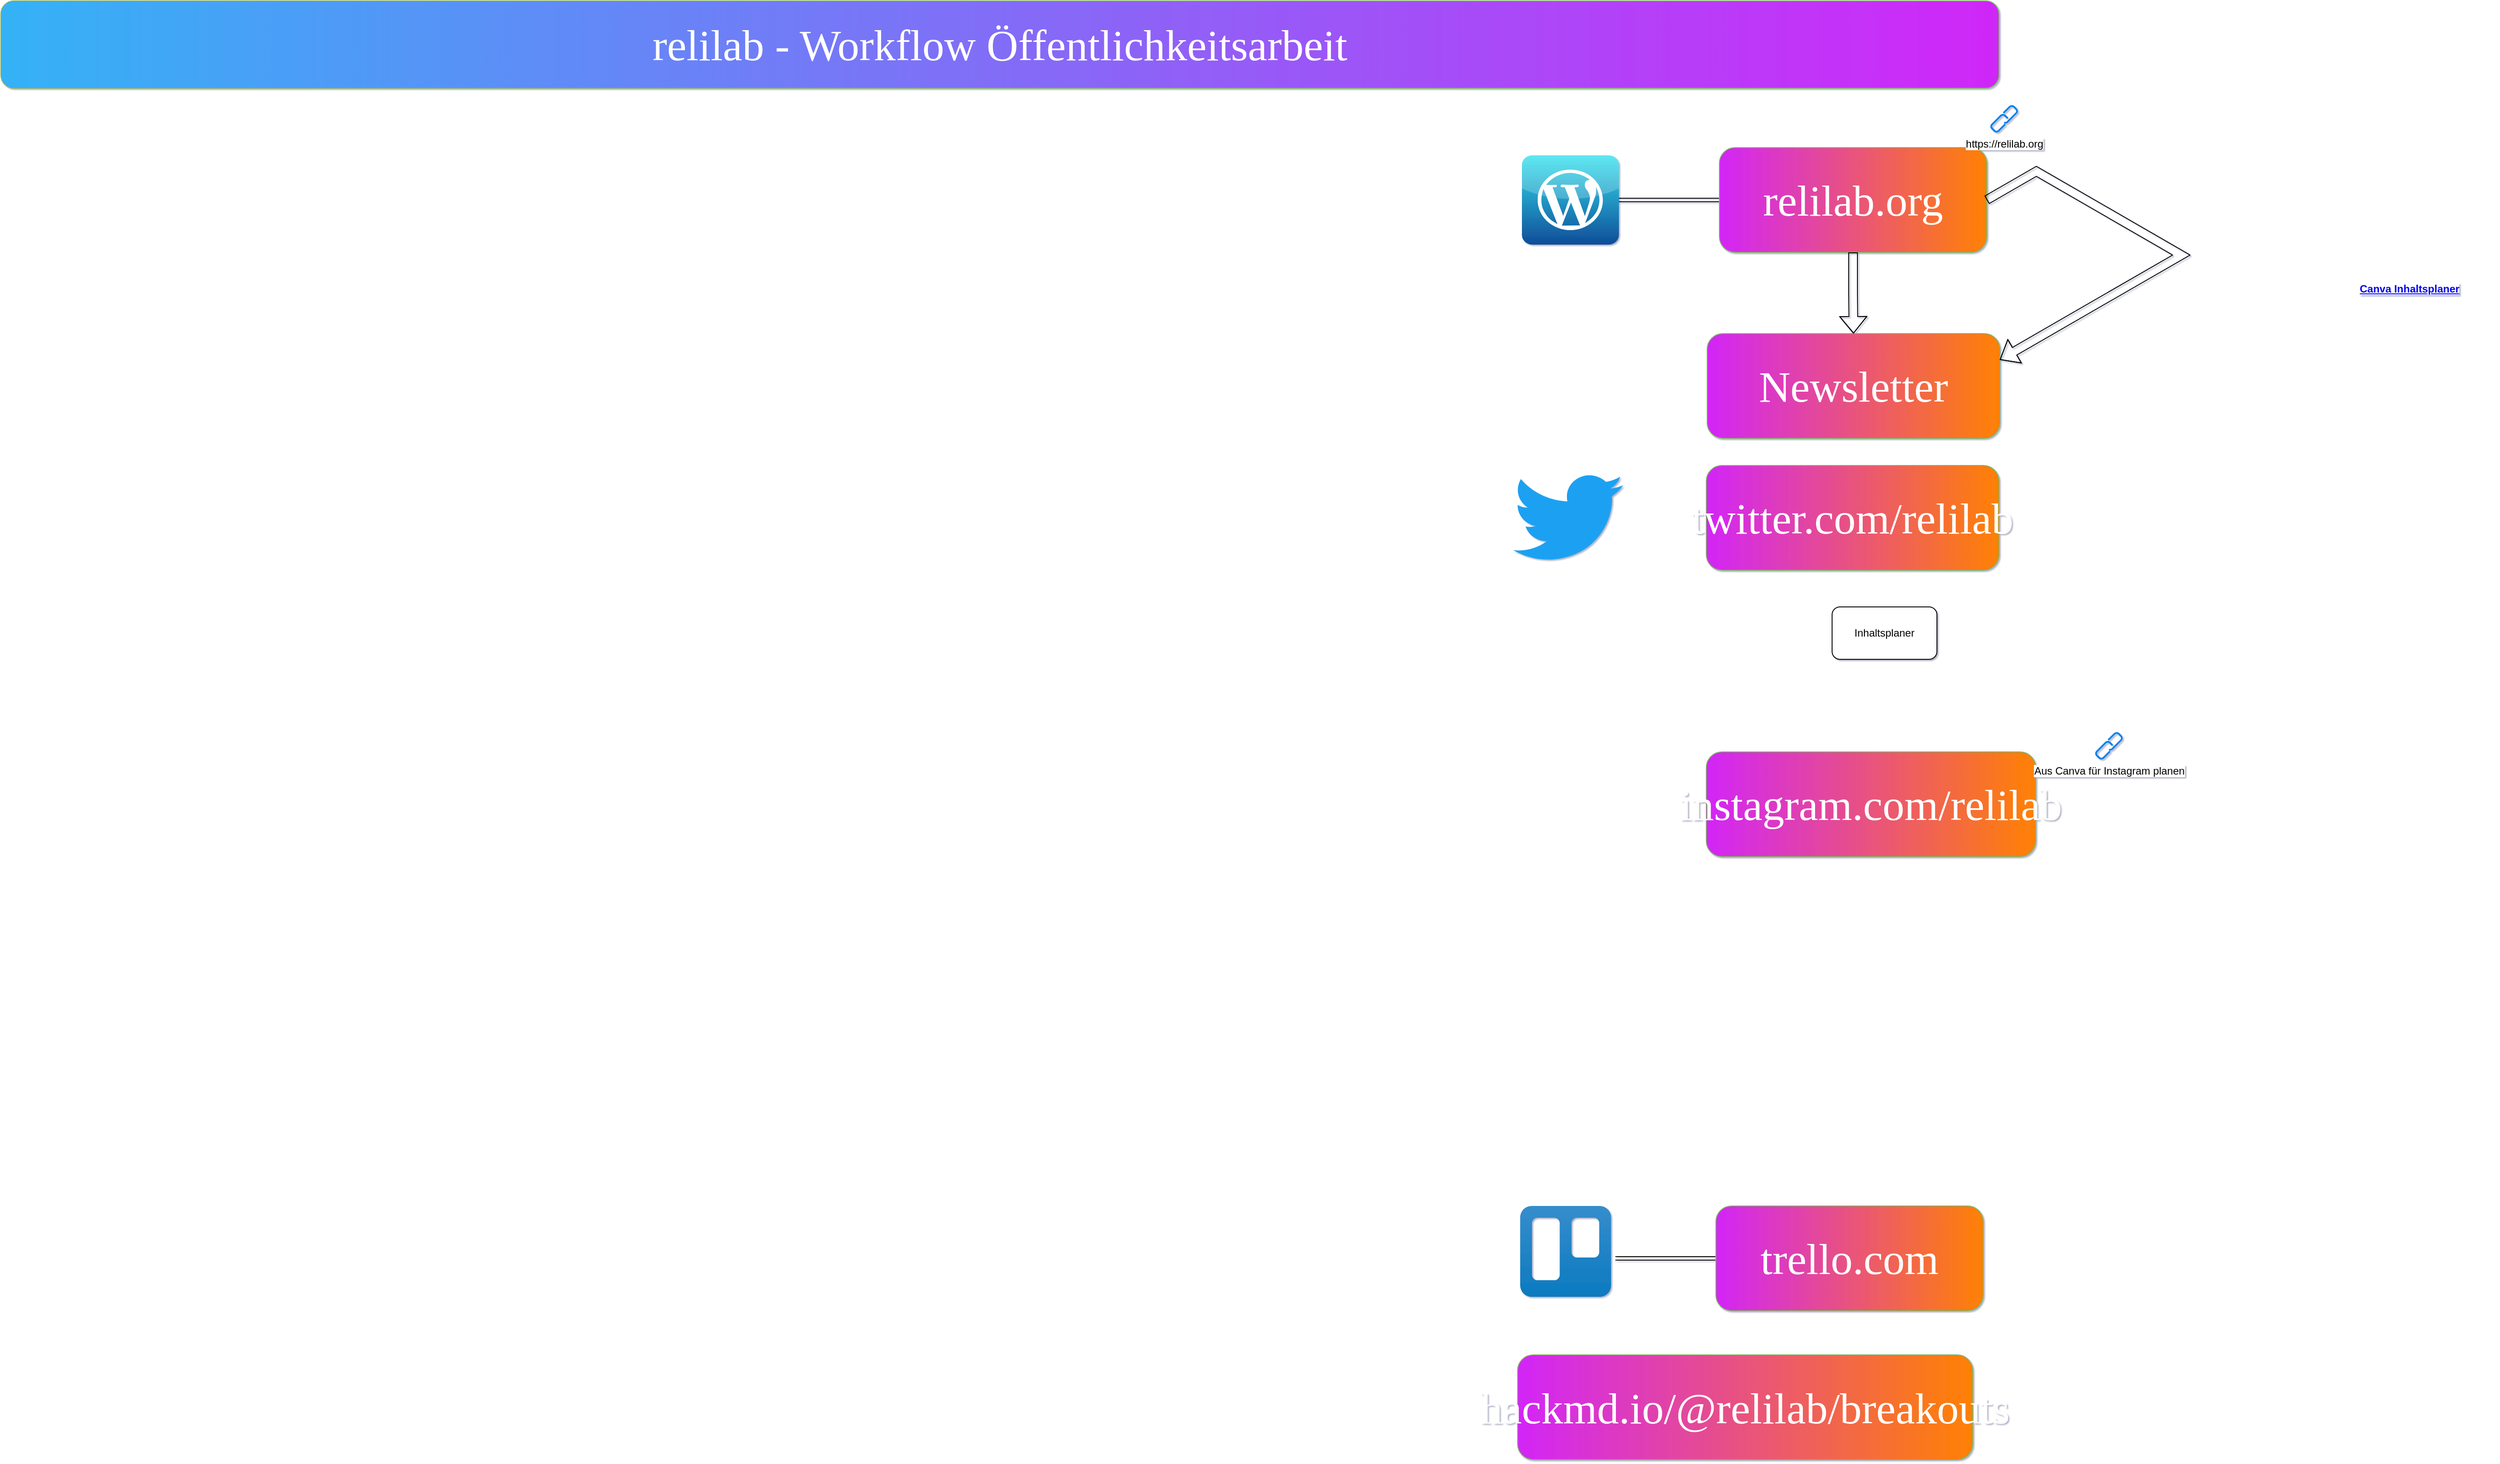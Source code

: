 <mxfile version="20.5.3" type="github">
  <diagram name="Page-1" id="c7558073-3199-34d8-9f00-42111426c3f3">
    <mxGraphModel dx="2222" dy="1767" grid="0" gridSize="10" guides="1" tooltips="1" connect="1" arrows="1" fold="1" page="0" pageScale="1" pageWidth="827" pageHeight="1169" background="#ffffff" math="0" shadow="1">
      <root>
        <mxCell id="0" />
        <mxCell id="1" parent="0" />
        <mxCell id="CvmV0N3J7cFWJk9qTeNM-98" value="&lt;font style=&quot;font-size: 50px&quot;&gt;relilab - Workflow Öffentlichkeitsarbeit&lt;/font&gt;" style="whiteSpace=wrap;html=1;fontFamily=yanone kaffeesatz;fontSource=https%3A%2F%2Ffonts.googleapis.com%2Fcss%3Ffamily%3Dyanone%2Bkaffeesatz;strokeColor=#82b366;fontStyle=0;labelBackgroundColor=none;labelBorderColor=none;gradientDirection=east;fontColor=#FFFFFF;rounded=1;fillColor=#34b2f6;gradientColor=#d027f8;fontSize=25;verticalAlign=middle;textDirection=ltr;horizontal=1;" parent="1" vertex="1">
          <mxGeometry x="-66" y="-537" width="2287" height="100" as="geometry" />
        </mxCell>
        <mxCell id="CvmV0N3J7cFWJk9qTeNM-125" value="Newsletter" style="whiteSpace=wrap;html=1;fontFamily=yanone kaffeesatz;fontSource=https%3A%2F%2Ffonts.googleapis.com%2Fcss%3Ffamily%3Dyanone%2Bkaffeesatz;strokeColor=#82b366;fontStyle=0;labelBackgroundColor=none;labelBorderColor=none;gradientDirection=east;fillColor=#d225f8;gradientColor=#ff8103;fontColor=#FFFFFF;rounded=1;sketch=0;fontSize=50;verticalAlign=middle;" parent="1" vertex="1">
          <mxGeometry x="1887" y="-156" width="335" height="120" as="geometry" />
        </mxCell>
        <mxCell id="2T0e-qGv-KkMXz0yLl3p-82" value="" style="dashed=0;outlineConnect=0;html=1;align=center;labelPosition=center;verticalLabelPosition=bottom;verticalAlign=top;shape=mxgraph.weblogos.twitter;fillColor=#1DA1F2;strokeColor=none;rounded=1;sketch=0;fontFamily=yanone kaffeesatz;fontSource=https%3A%2F%2Ffonts.googleapis.com%2Fcss%3Ffamily%3Dyanone%2Bkaffeesatz;fontSize=50;" parent="1" vertex="1">
          <mxGeometry x="1665" y="3" width="126" height="104" as="geometry" />
        </mxCell>
        <mxCell id="NoVdrWzSMcbFDA59EJDr-10" value="" style="group" parent="1" vertex="1" connectable="0">
          <mxGeometry x="1675" y="-369" width="532" height="122" as="geometry" />
        </mxCell>
        <UserObject label="" link="https://relilab.org" id="NoVdrWzSMcbFDA59EJDr-2">
          <mxCell style="dashed=0;outlineConnect=0;html=1;align=center;labelPosition=center;verticalLabelPosition=bottom;verticalAlign=top;shape=mxgraph.webicons.wordpress_2;fillColor=#35E2EE;gradientColor=#0E4D99" parent="NoVdrWzSMcbFDA59EJDr-10" vertex="1">
            <mxGeometry y="8.9" width="111" height="102.2" as="geometry" />
          </mxCell>
        </UserObject>
        <mxCell id="NoVdrWzSMcbFDA59EJDr-8" style="edgeStyle=orthogonalEdgeStyle;rounded=0;orthogonalLoop=1;jettySize=auto;html=1;shape=link;" parent="NoVdrWzSMcbFDA59EJDr-10" source="NoVdrWzSMcbFDA59EJDr-7" target="NoVdrWzSMcbFDA59EJDr-2" edge="1">
          <mxGeometry relative="1" as="geometry" />
        </mxCell>
        <mxCell id="NoVdrWzSMcbFDA59EJDr-7" value="relilab.org" style="whiteSpace=wrap;html=1;fontFamily=yanone kaffeesatz;fontSource=https%3A%2F%2Ffonts.googleapis.com%2Fcss%3Ffamily%3Dyanone%2Bkaffeesatz;strokeColor=#82b366;fontStyle=0;labelBackgroundColor=none;labelBorderColor=none;gradientDirection=east;fillColor=#d225f8;gradientColor=#ff8103;fontColor=#FFFFFF;rounded=1;sketch=0;fontSize=50;" parent="NoVdrWzSMcbFDA59EJDr-10" vertex="1">
          <mxGeometry x="226" width="306" height="120" as="geometry" />
        </mxCell>
        <mxCell id="NoVdrWzSMcbFDA59EJDr-21" value="" style="shape=image;html=1;verticalAlign=top;verticalLabelPosition=bottom;labelBackgroundColor=#ffffff;imageAspect=0;aspect=fixed;image=https://cdn3.iconfinder.com/data/icons/2018-social-media-logotypes/1000/2018_social_media_popular_app_logo_instagram-128.png" parent="1" vertex="1">
          <mxGeometry x="1661" y="323" width="128" height="128" as="geometry" />
        </mxCell>
        <mxCell id="NoVdrWzSMcbFDA59EJDr-23" value="instagram.com/relilab" style="whiteSpace=wrap;html=1;fontFamily=yanone kaffeesatz;fontSource=https%3A%2F%2Ffonts.googleapis.com%2Fcss%3Ffamily%3Dyanone%2Bkaffeesatz;strokeColor=#82b366;fontStyle=0;labelBackgroundColor=none;labelBorderColor=none;gradientDirection=east;fillColor=#d225f8;gradientColor=#ff8103;fontColor=#FFFFFF;rounded=1;sketch=0;fontSize=50;" parent="1" vertex="1">
          <mxGeometry x="1886" y="323" width="377" height="120" as="geometry" />
        </mxCell>
        <mxCell id="NoVdrWzSMcbFDA59EJDr-24" value="" style="shape=image;verticalLabelPosition=bottom;verticalAlign=top;imageAspect=0;image=https://scontent-muc2-1.xx.fbcdn.net/v/t1.643-9/148889662_10219783912331641_6564038761010964186_n.jpg?_nc_cat=103&amp;ccb=1-7&amp;_nc_sid=8631f5&amp;_nc_ohc=cS952StNupAAX849W7g&amp;_nc_ht=scontent-muc2-1.xx&amp;oh=00_AfDyzGemaeMXFrl7AIdIuNSyyX0iy0znMBKs7jcaRFJ9vg&amp;oe=639092F1" parent="1" vertex="1">
          <mxGeometry x="1870" y="498" width="520" height="271" as="geometry" />
        </mxCell>
        <mxCell id="NoVdrWzSMcbFDA59EJDr-26" value="" style="shape=image;html=1;verticalAlign=top;verticalLabelPosition=bottom;labelBackgroundColor=#ffffff;imageAspect=0;aspect=fixed;image=https://cdn1.iconfinder.com/data/icons/social-media-2285/512/Colored_Facebook3_svg-128.png" parent="1" vertex="1">
          <mxGeometry x="1661" y="564" width="128" height="128" as="geometry" />
        </mxCell>
        <mxCell id="NoVdrWzSMcbFDA59EJDr-27" value="" style="edgeStyle=orthogonalEdgeStyle;shape=flexArrow;rounded=0;orthogonalLoop=1;jettySize=auto;html=1;" parent="1" source="NoVdrWzSMcbFDA59EJDr-7" target="CvmV0N3J7cFWJk9qTeNM-125" edge="1">
          <mxGeometry relative="1" as="geometry" />
        </mxCell>
        <mxCell id="NoVdrWzSMcbFDA59EJDr-28" value="twitter.com/relilab" style="whiteSpace=wrap;html=1;fontFamily=yanone kaffeesatz;fontSource=https%3A%2F%2Ffonts.googleapis.com%2Fcss%3Ffamily%3Dyanone%2Bkaffeesatz;strokeColor=#82b366;fontStyle=0;labelBackgroundColor=none;labelBorderColor=none;gradientDirection=east;fillColor=#d225f8;gradientColor=#ff8103;fontColor=#FFFFFF;rounded=1;sketch=0;fontSize=50;verticalAlign=middle;" parent="1" vertex="1">
          <mxGeometry x="1886" y="-5" width="335" height="120" as="geometry" />
        </mxCell>
        <mxCell id="NoVdrWzSMcbFDA59EJDr-19" style="edgeStyle=orthogonalEdgeStyle;rounded=0;orthogonalLoop=1;jettySize=auto;html=1;shape=link;" parent="1" source="NoVdrWzSMcbFDA59EJDr-20" edge="1">
          <mxGeometry relative="1" as="geometry">
            <mxPoint x="1782" y="903" as="targetPoint" />
          </mxGeometry>
        </mxCell>
        <mxCell id="NoVdrWzSMcbFDA59EJDr-16" value="" style="image;image=img/lib/atlassian/Trello_Logo.svg;" parent="1" vertex="1">
          <mxGeometry x="1673" y="843" width="104" height="104" as="geometry" />
        </mxCell>
        <mxCell id="NoVdrWzSMcbFDA59EJDr-20" value="trello.com" style="whiteSpace=wrap;html=1;fontFamily=yanone kaffeesatz;fontSource=https%3A%2F%2Ffonts.googleapis.com%2Fcss%3Ffamily%3Dyanone%2Bkaffeesatz;strokeColor=#82b366;fontStyle=0;labelBackgroundColor=none;labelBorderColor=none;gradientDirection=east;fillColor=#d225f8;gradientColor=#ff8103;fontColor=#FFFFFF;rounded=1;sketch=0;fontSize=50;" parent="1" vertex="1">
          <mxGeometry x="1897" y="843" width="306" height="120" as="geometry" />
        </mxCell>
        <UserObject label="" link="https://hackmd.io/@relilab/breakouts#/" id="NoVdrWzSMcbFDA59EJDr-31">
          <mxCell style="shape=image;html=1;verticalAlign=top;verticalLabelPosition=bottom;labelBackgroundColor=#ffffff;imageAspect=0;aspect=fixed;image=https://cdn2.iconfinder.com/data/icons/user-interface-ui-1-set/64/link-chain-hyperlink-linked-internet-128.png" parent="1" vertex="1">
            <mxGeometry x="2222" y="1031" width="85" height="85" as="geometry" />
          </mxCell>
        </UserObject>
        <mxCell id="NoVdrWzSMcbFDA59EJDr-32" value="hackmd.io/@relilab/breakouts" style="whiteSpace=wrap;html=1;fontFamily=yanone kaffeesatz;fontSource=https%3A%2F%2Ffonts.googleapis.com%2Fcss%3Ffamily%3Dyanone%2Bkaffeesatz;strokeColor=#82b366;fontStyle=0;labelBackgroundColor=none;labelBorderColor=none;gradientDirection=east;fillColor=#d225f8;gradientColor=#ff8103;fontColor=#FFFFFF;rounded=1;sketch=0;fontSize=50;verticalAlign=middle;" parent="1" vertex="1">
          <mxGeometry x="1670" y="1013.5" width="521" height="120" as="geometry" />
        </mxCell>
        <mxCell id="NoVdrWzSMcbFDA59EJDr-35" style="edgeStyle=isometricEdgeStyle;shape=flexArrow;rounded=0;orthogonalLoop=1;jettySize=auto;html=1;exitX=1;exitY=0.5;exitDx=0;exitDy=0;entryX=1;entryY=0.25;entryDx=0;entryDy=0;" parent="1" source="NoVdrWzSMcbFDA59EJDr-7" target="CvmV0N3J7cFWJk9qTeNM-125" edge="1">
          <mxGeometry relative="1" as="geometry">
            <Array as="points">
              <mxPoint x="2409" y="-258" />
            </Array>
          </mxGeometry>
        </mxCell>
        <UserObject label="https://relilab.org&lt;br&gt;" link="https://relilab.org" id="HG5dgkN9qcbYn60SzH_j-4">
          <mxCell style="html=1;verticalLabelPosition=bottom;align=center;labelBackgroundColor=#ffffff;verticalAlign=top;strokeWidth=2;strokeColor=#0080F0;shadow=0;dashed=0;shape=mxgraph.ios7.icons.link;" vertex="1" parent="1">
            <mxGeometry x="2212" y="-417" width="30" height="30" as="geometry" />
          </mxCell>
        </UserObject>
        <UserObject label="Aus Canva für Instagram planen" link="https://www.canva.com/help/scheduling-posts-on-instagram/" id="HG5dgkN9qcbYn60SzH_j-5">
          <mxCell style="html=1;verticalLabelPosition=bottom;align=center;labelBackgroundColor=#ffffff;verticalAlign=top;strokeWidth=2;strokeColor=#0080F0;shadow=0;dashed=0;shape=mxgraph.ios7.icons.link;" vertex="1" parent="1">
            <mxGeometry x="2332" y="301" width="30" height="30" as="geometry" />
          </mxCell>
        </UserObject>
        <object label="Inhaltsplaner" id="HG5dgkN9qcbYn60SzH_j-6">
          <mxCell style="rounded=1;whiteSpace=wrap;html=1;" vertex="1" parent="1">
            <mxGeometry x="2030" y="157" width="120" height="60" as="geometry" />
          </mxCell>
        </object>
        <mxCell id="HG5dgkN9qcbYn60SzH_j-7" value="&lt;a href=&quot;https://www.canva.com/planner&quot;&gt;Canva Inhaltsplaner&lt;/a&gt;" style="label;whiteSpace=wrap;shape=image;html=1;verticalAlign=top;verticalLabelPosition=bottom;labelBackgroundColor=#ffffff;imageAspect=0;aspect=fixed;image=https://i.imgur.com/8tpCEJ0.png;rounded=1;" vertex="1" parent="1">
          <mxGeometry x="2580" y="-337" width="210" height="116" as="geometry" />
        </mxCell>
      </root>
    </mxGraphModel>
  </diagram>
</mxfile>
